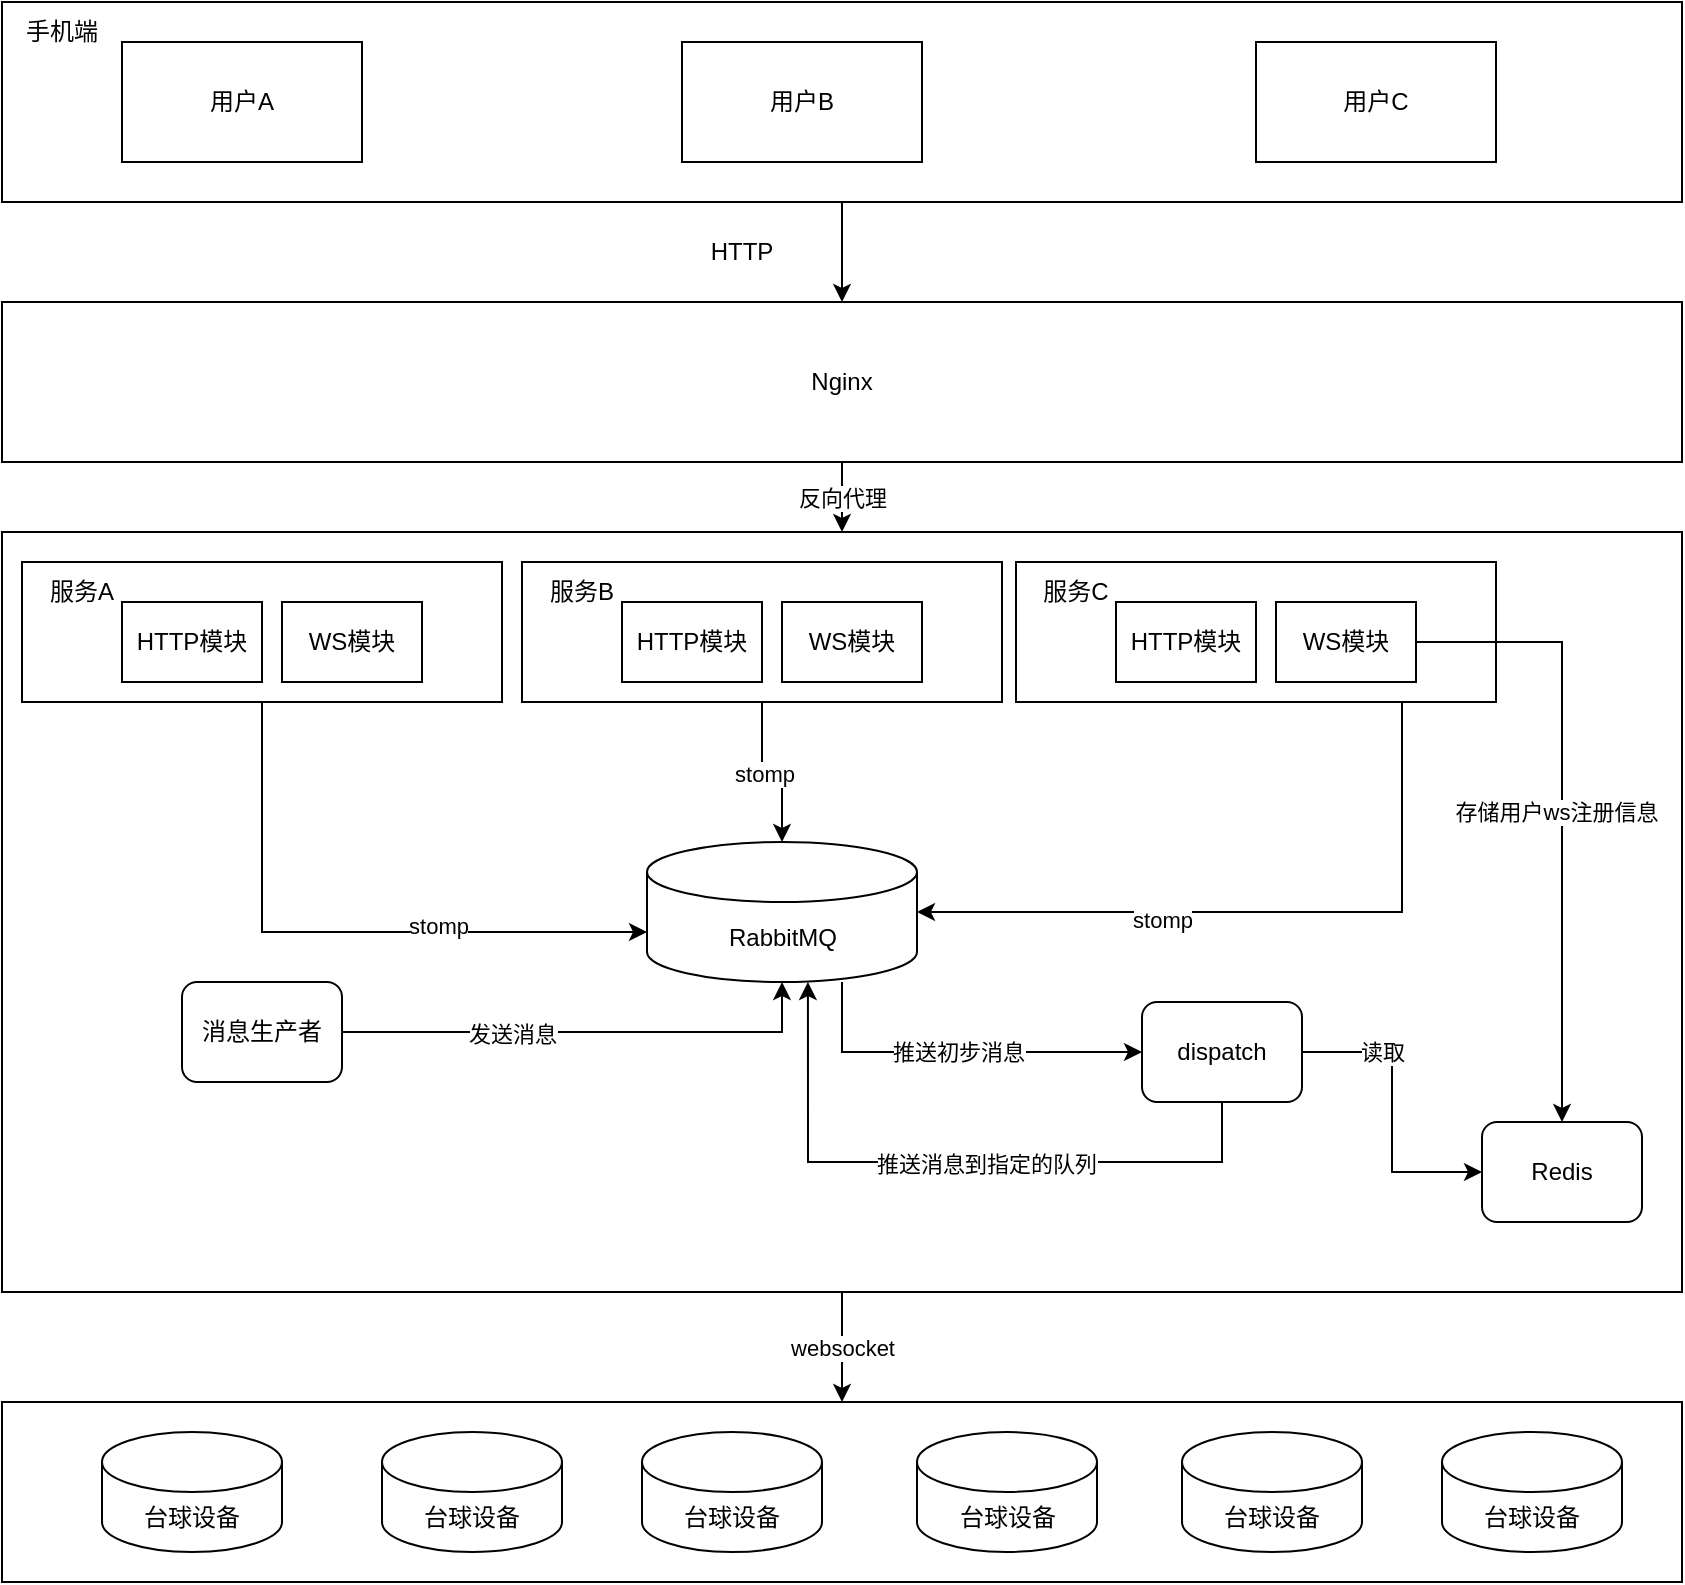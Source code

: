 <mxfile version="15.5.4" type="github">
  <diagram id="G8wTLtnxxF_a71g-igOY" name="Page-1">
    <mxGraphModel dx="2111" dy="822" grid="1" gridSize="10" guides="1" tooltips="1" connect="1" arrows="1" fold="1" page="1" pageScale="1" pageWidth="827" pageHeight="1169" math="0" shadow="0">
      <root>
        <mxCell id="0" />
        <mxCell id="1" parent="0" />
        <mxCell id="8IRLoSpyoqPYh5H4hLr8-58" value="websocket" style="edgeStyle=orthogonalEdgeStyle;rounded=0;orthogonalLoop=1;jettySize=auto;html=1;" edge="1" parent="1" source="8IRLoSpyoqPYh5H4hLr8-25" target="8IRLoSpyoqPYh5H4hLr8-57">
          <mxGeometry relative="1" as="geometry" />
        </mxCell>
        <mxCell id="8IRLoSpyoqPYh5H4hLr8-25" value="" style="rounded=0;whiteSpace=wrap;html=1;" vertex="1" parent="1">
          <mxGeometry x="80" y="325" width="840" height="380" as="geometry" />
        </mxCell>
        <mxCell id="8IRLoSpyoqPYh5H4hLr8-8" value="" style="group" vertex="1" connectable="0" parent="1">
          <mxGeometry x="90" y="340" width="240" height="70" as="geometry" />
        </mxCell>
        <mxCell id="8IRLoSpyoqPYh5H4hLr8-3" value="" style="rounded=0;whiteSpace=wrap;html=1;" vertex="1" parent="8IRLoSpyoqPYh5H4hLr8-8">
          <mxGeometry width="240" height="70" as="geometry" />
        </mxCell>
        <mxCell id="8IRLoSpyoqPYh5H4hLr8-4" value="服务A" style="text;html=1;strokeColor=none;fillColor=none;align=center;verticalAlign=middle;whiteSpace=wrap;rounded=0;" vertex="1" parent="8IRLoSpyoqPYh5H4hLr8-8">
          <mxGeometry width="60" height="30" as="geometry" />
        </mxCell>
        <mxCell id="8IRLoSpyoqPYh5H4hLr8-5" value="WS模块" style="rounded=0;whiteSpace=wrap;html=1;" vertex="1" parent="8IRLoSpyoqPYh5H4hLr8-8">
          <mxGeometry x="130" y="20" width="70" height="40" as="geometry" />
        </mxCell>
        <mxCell id="8IRLoSpyoqPYh5H4hLr8-13" value="HTTP模块" style="rounded=0;whiteSpace=wrap;html=1;" vertex="1" parent="8IRLoSpyoqPYh5H4hLr8-8">
          <mxGeometry x="50" y="20" width="70" height="40" as="geometry" />
        </mxCell>
        <mxCell id="8IRLoSpyoqPYh5H4hLr8-9" value="" style="group" vertex="1" connectable="0" parent="1">
          <mxGeometry x="340" y="340" width="240" height="70" as="geometry" />
        </mxCell>
        <mxCell id="8IRLoSpyoqPYh5H4hLr8-10" value="" style="rounded=0;whiteSpace=wrap;html=1;" vertex="1" parent="8IRLoSpyoqPYh5H4hLr8-9">
          <mxGeometry width="240" height="70" as="geometry" />
        </mxCell>
        <mxCell id="8IRLoSpyoqPYh5H4hLr8-11" value="服务B" style="text;html=1;strokeColor=none;fillColor=none;align=center;verticalAlign=middle;whiteSpace=wrap;rounded=0;" vertex="1" parent="8IRLoSpyoqPYh5H4hLr8-9">
          <mxGeometry width="60" height="30" as="geometry" />
        </mxCell>
        <mxCell id="8IRLoSpyoqPYh5H4hLr8-12" value="WS模块" style="rounded=0;whiteSpace=wrap;html=1;" vertex="1" parent="8IRLoSpyoqPYh5H4hLr8-9">
          <mxGeometry x="130" y="20" width="70" height="40" as="geometry" />
        </mxCell>
        <mxCell id="8IRLoSpyoqPYh5H4hLr8-14" value="HTTP模块" style="rounded=0;whiteSpace=wrap;html=1;" vertex="1" parent="8IRLoSpyoqPYh5H4hLr8-9">
          <mxGeometry x="50" y="20" width="70" height="40" as="geometry" />
        </mxCell>
        <mxCell id="8IRLoSpyoqPYh5H4hLr8-15" value="" style="group" vertex="1" connectable="0" parent="1">
          <mxGeometry x="587" y="340" width="240" height="70" as="geometry" />
        </mxCell>
        <mxCell id="8IRLoSpyoqPYh5H4hLr8-16" value="" style="rounded=0;whiteSpace=wrap;html=1;" vertex="1" parent="8IRLoSpyoqPYh5H4hLr8-15">
          <mxGeometry width="240" height="70" as="geometry" />
        </mxCell>
        <mxCell id="8IRLoSpyoqPYh5H4hLr8-17" value="服务C" style="text;html=1;strokeColor=none;fillColor=none;align=center;verticalAlign=middle;whiteSpace=wrap;rounded=0;" vertex="1" parent="8IRLoSpyoqPYh5H4hLr8-15">
          <mxGeometry width="60" height="30" as="geometry" />
        </mxCell>
        <mxCell id="8IRLoSpyoqPYh5H4hLr8-18" value="WS模块" style="rounded=0;whiteSpace=wrap;html=1;" vertex="1" parent="8IRLoSpyoqPYh5H4hLr8-15">
          <mxGeometry x="130" y="20" width="70" height="40" as="geometry" />
        </mxCell>
        <mxCell id="8IRLoSpyoqPYh5H4hLr8-19" value="HTTP模块" style="rounded=0;whiteSpace=wrap;html=1;" vertex="1" parent="8IRLoSpyoqPYh5H4hLr8-15">
          <mxGeometry x="50" y="20" width="70" height="40" as="geometry" />
        </mxCell>
        <mxCell id="8IRLoSpyoqPYh5H4hLr8-29" value="反向代理" style="edgeStyle=orthogonalEdgeStyle;rounded=0;orthogonalLoop=1;jettySize=auto;html=1;entryX=0.5;entryY=0;entryDx=0;entryDy=0;" edge="1" parent="1" source="8IRLoSpyoqPYh5H4hLr8-23" target="8IRLoSpyoqPYh5H4hLr8-25">
          <mxGeometry relative="1" as="geometry" />
        </mxCell>
        <mxCell id="8IRLoSpyoqPYh5H4hLr8-23" value="Nginx" style="rounded=0;whiteSpace=wrap;html=1;" vertex="1" parent="1">
          <mxGeometry x="80" y="210" width="840" height="80" as="geometry" />
        </mxCell>
        <mxCell id="8IRLoSpyoqPYh5H4hLr8-26" value="" style="group" vertex="1" connectable="0" parent="1">
          <mxGeometry x="80" y="60" width="840" height="100" as="geometry" />
        </mxCell>
        <mxCell id="8IRLoSpyoqPYh5H4hLr8-24" value="" style="rounded=0;whiteSpace=wrap;html=1;" vertex="1" parent="8IRLoSpyoqPYh5H4hLr8-26">
          <mxGeometry width="840" height="100" as="geometry" />
        </mxCell>
        <mxCell id="8IRLoSpyoqPYh5H4hLr8-1" value="用户A" style="rounded=0;whiteSpace=wrap;html=1;" vertex="1" parent="8IRLoSpyoqPYh5H4hLr8-26">
          <mxGeometry x="60" y="20" width="120" height="60" as="geometry" />
        </mxCell>
        <mxCell id="8IRLoSpyoqPYh5H4hLr8-2" value="用户B" style="rounded=0;whiteSpace=wrap;html=1;" vertex="1" parent="8IRLoSpyoqPYh5H4hLr8-26">
          <mxGeometry x="340" y="20" width="120" height="60" as="geometry" />
        </mxCell>
        <mxCell id="8IRLoSpyoqPYh5H4hLr8-20" value="用户C" style="rounded=0;whiteSpace=wrap;html=1;" vertex="1" parent="8IRLoSpyoqPYh5H4hLr8-26">
          <mxGeometry x="627" y="20" width="120" height="60" as="geometry" />
        </mxCell>
        <mxCell id="8IRLoSpyoqPYh5H4hLr8-56" value="手机端" style="text;html=1;strokeColor=none;fillColor=none;align=center;verticalAlign=middle;whiteSpace=wrap;rounded=0;" vertex="1" parent="8IRLoSpyoqPYh5H4hLr8-26">
          <mxGeometry width="60" height="30" as="geometry" />
        </mxCell>
        <mxCell id="8IRLoSpyoqPYh5H4hLr8-27" style="edgeStyle=orthogonalEdgeStyle;rounded=0;orthogonalLoop=1;jettySize=auto;html=1;entryX=0.5;entryY=0;entryDx=0;entryDy=0;" edge="1" parent="1" source="8IRLoSpyoqPYh5H4hLr8-24" target="8IRLoSpyoqPYh5H4hLr8-23">
          <mxGeometry relative="1" as="geometry" />
        </mxCell>
        <mxCell id="8IRLoSpyoqPYh5H4hLr8-28" value="HTTP" style="text;html=1;strokeColor=none;fillColor=none;align=center;verticalAlign=middle;whiteSpace=wrap;rounded=0;" vertex="1" parent="1">
          <mxGeometry x="420" y="170" width="60" height="30" as="geometry" />
        </mxCell>
        <mxCell id="8IRLoSpyoqPYh5H4hLr8-46" value="推送初步消息" style="edgeStyle=orthogonalEdgeStyle;rounded=0;orthogonalLoop=1;jettySize=auto;html=1;entryX=0;entryY=0.5;entryDx=0;entryDy=0;" edge="1" parent="1" source="8IRLoSpyoqPYh5H4hLr8-30" target="8IRLoSpyoqPYh5H4hLr8-40">
          <mxGeometry relative="1" as="geometry">
            <Array as="points">
              <mxPoint x="500" y="585" />
            </Array>
          </mxGeometry>
        </mxCell>
        <mxCell id="8IRLoSpyoqPYh5H4hLr8-30" value="RabbitMQ" style="shape=cylinder3;whiteSpace=wrap;html=1;boundedLbl=1;backgroundOutline=1;size=15;" vertex="1" parent="1">
          <mxGeometry x="402.5" y="480" width="135" height="70" as="geometry" />
        </mxCell>
        <mxCell id="8IRLoSpyoqPYh5H4hLr8-31" style="edgeStyle=orthogonalEdgeStyle;rounded=0;orthogonalLoop=1;jettySize=auto;html=1;entryX=0;entryY=0;entryDx=0;entryDy=45;entryPerimeter=0;" edge="1" parent="1" source="8IRLoSpyoqPYh5H4hLr8-3" target="8IRLoSpyoqPYh5H4hLr8-30">
          <mxGeometry relative="1" as="geometry">
            <Array as="points">
              <mxPoint x="210" y="525" />
            </Array>
          </mxGeometry>
        </mxCell>
        <mxCell id="8IRLoSpyoqPYh5H4hLr8-34" value="stomp" style="edgeLabel;html=1;align=center;verticalAlign=middle;resizable=0;points=[];" vertex="1" connectable="0" parent="8IRLoSpyoqPYh5H4hLr8-31">
          <mxGeometry x="0.316" y="3" relative="1" as="geometry">
            <mxPoint as="offset" />
          </mxGeometry>
        </mxCell>
        <mxCell id="8IRLoSpyoqPYh5H4hLr8-32" style="edgeStyle=orthogonalEdgeStyle;rounded=0;orthogonalLoop=1;jettySize=auto;html=1;entryX=0.5;entryY=0;entryDx=0;entryDy=0;entryPerimeter=0;" edge="1" parent="1" source="8IRLoSpyoqPYh5H4hLr8-10" target="8IRLoSpyoqPYh5H4hLr8-30">
          <mxGeometry relative="1" as="geometry" />
        </mxCell>
        <mxCell id="8IRLoSpyoqPYh5H4hLr8-35" value="stomp" style="edgeLabel;html=1;align=center;verticalAlign=middle;resizable=0;points=[];" vertex="1" connectable="0" parent="8IRLoSpyoqPYh5H4hLr8-32">
          <mxGeometry x="-0.114" y="-1" relative="1" as="geometry">
            <mxPoint as="offset" />
          </mxGeometry>
        </mxCell>
        <mxCell id="8IRLoSpyoqPYh5H4hLr8-33" style="edgeStyle=orthogonalEdgeStyle;rounded=0;orthogonalLoop=1;jettySize=auto;html=1;entryX=1;entryY=0.5;entryDx=0;entryDy=0;entryPerimeter=0;" edge="1" parent="1" source="8IRLoSpyoqPYh5H4hLr8-16" target="8IRLoSpyoqPYh5H4hLr8-30">
          <mxGeometry relative="1" as="geometry">
            <Array as="points">
              <mxPoint x="780" y="515" />
            </Array>
          </mxGeometry>
        </mxCell>
        <mxCell id="8IRLoSpyoqPYh5H4hLr8-36" value="stomp" style="edgeLabel;html=1;align=center;verticalAlign=middle;resizable=0;points=[];" vertex="1" connectable="0" parent="8IRLoSpyoqPYh5H4hLr8-33">
          <mxGeometry x="0.298" y="4" relative="1" as="geometry">
            <mxPoint as="offset" />
          </mxGeometry>
        </mxCell>
        <mxCell id="8IRLoSpyoqPYh5H4hLr8-38" style="edgeStyle=orthogonalEdgeStyle;rounded=0;orthogonalLoop=1;jettySize=auto;html=1;entryX=0.5;entryY=1;entryDx=0;entryDy=0;entryPerimeter=0;" edge="1" parent="1" source="8IRLoSpyoqPYh5H4hLr8-37" target="8IRLoSpyoqPYh5H4hLr8-30">
          <mxGeometry relative="1" as="geometry" />
        </mxCell>
        <mxCell id="8IRLoSpyoqPYh5H4hLr8-39" value="发送消息" style="edgeLabel;html=1;align=center;verticalAlign=middle;resizable=0;points=[];" vertex="1" connectable="0" parent="8IRLoSpyoqPYh5H4hLr8-38">
          <mxGeometry x="-0.309" y="-1" relative="1" as="geometry">
            <mxPoint as="offset" />
          </mxGeometry>
        </mxCell>
        <mxCell id="8IRLoSpyoqPYh5H4hLr8-37" value="消息生产者" style="rounded=1;whiteSpace=wrap;html=1;" vertex="1" parent="1">
          <mxGeometry x="170" y="550" width="80" height="50" as="geometry" />
        </mxCell>
        <mxCell id="8IRLoSpyoqPYh5H4hLr8-47" style="edgeStyle=orthogonalEdgeStyle;rounded=0;orthogonalLoop=1;jettySize=auto;html=1;entryX=0.596;entryY=1;entryDx=0;entryDy=0;entryPerimeter=0;" edge="1" parent="1" source="8IRLoSpyoqPYh5H4hLr8-40" target="8IRLoSpyoqPYh5H4hLr8-30">
          <mxGeometry relative="1" as="geometry">
            <Array as="points">
              <mxPoint x="690" y="640" />
              <mxPoint x="483" y="640" />
            </Array>
          </mxGeometry>
        </mxCell>
        <mxCell id="8IRLoSpyoqPYh5H4hLr8-50" value="推送消息到指定的队列" style="edgeLabel;html=1;align=center;verticalAlign=middle;resizable=0;points=[];" vertex="1" connectable="0" parent="8IRLoSpyoqPYh5H4hLr8-47">
          <mxGeometry x="-0.095" y="1" relative="1" as="geometry">
            <mxPoint as="offset" />
          </mxGeometry>
        </mxCell>
        <mxCell id="8IRLoSpyoqPYh5H4hLr8-48" style="edgeStyle=orthogonalEdgeStyle;rounded=0;orthogonalLoop=1;jettySize=auto;html=1;entryX=0;entryY=0.5;entryDx=0;entryDy=0;" edge="1" parent="1" source="8IRLoSpyoqPYh5H4hLr8-40" target="8IRLoSpyoqPYh5H4hLr8-41">
          <mxGeometry relative="1" as="geometry" />
        </mxCell>
        <mxCell id="8IRLoSpyoqPYh5H4hLr8-49" value="读取" style="edgeLabel;html=1;align=center;verticalAlign=middle;resizable=0;points=[];" vertex="1" connectable="0" parent="8IRLoSpyoqPYh5H4hLr8-48">
          <mxGeometry x="-0.467" relative="1" as="geometry">
            <mxPoint as="offset" />
          </mxGeometry>
        </mxCell>
        <mxCell id="8IRLoSpyoqPYh5H4hLr8-40" value="dispatch" style="rounded=1;whiteSpace=wrap;html=1;" vertex="1" parent="1">
          <mxGeometry x="650" y="560" width="80" height="50" as="geometry" />
        </mxCell>
        <mxCell id="8IRLoSpyoqPYh5H4hLr8-41" value="Redis" style="rounded=1;whiteSpace=wrap;html=1;" vertex="1" parent="1">
          <mxGeometry x="820" y="620" width="80" height="50" as="geometry" />
        </mxCell>
        <mxCell id="8IRLoSpyoqPYh5H4hLr8-42" style="edgeStyle=orthogonalEdgeStyle;rounded=0;orthogonalLoop=1;jettySize=auto;html=1;" edge="1" parent="1" source="8IRLoSpyoqPYh5H4hLr8-18" target="8IRLoSpyoqPYh5H4hLr8-41">
          <mxGeometry relative="1" as="geometry" />
        </mxCell>
        <mxCell id="8IRLoSpyoqPYh5H4hLr8-45" value="存储用户ws注册信息" style="edgeLabel;html=1;align=center;verticalAlign=middle;resizable=0;points=[];" vertex="1" connectable="0" parent="8IRLoSpyoqPYh5H4hLr8-42">
          <mxGeometry x="0.007" y="-3" relative="1" as="geometry">
            <mxPoint as="offset" />
          </mxGeometry>
        </mxCell>
        <mxCell id="8IRLoSpyoqPYh5H4hLr8-57" value="" style="rounded=0;whiteSpace=wrap;html=1;" vertex="1" parent="1">
          <mxGeometry x="80" y="760" width="840" height="90" as="geometry" />
        </mxCell>
        <mxCell id="8IRLoSpyoqPYh5H4hLr8-59" value="台球设备" style="shape=cylinder3;whiteSpace=wrap;html=1;boundedLbl=1;backgroundOutline=1;size=15;" vertex="1" parent="1">
          <mxGeometry x="130" y="775" width="90" height="60" as="geometry" />
        </mxCell>
        <mxCell id="8IRLoSpyoqPYh5H4hLr8-62" value="台球设备" style="shape=cylinder3;whiteSpace=wrap;html=1;boundedLbl=1;backgroundOutline=1;size=15;" vertex="1" parent="1">
          <mxGeometry x="270" y="775" width="90" height="60" as="geometry" />
        </mxCell>
        <mxCell id="8IRLoSpyoqPYh5H4hLr8-63" value="台球设备" style="shape=cylinder3;whiteSpace=wrap;html=1;boundedLbl=1;backgroundOutline=1;size=15;" vertex="1" parent="1">
          <mxGeometry x="400" y="775" width="90" height="60" as="geometry" />
        </mxCell>
        <mxCell id="8IRLoSpyoqPYh5H4hLr8-64" value="台球设备" style="shape=cylinder3;whiteSpace=wrap;html=1;boundedLbl=1;backgroundOutline=1;size=15;" vertex="1" parent="1">
          <mxGeometry x="537.5" y="775" width="90" height="60" as="geometry" />
        </mxCell>
        <mxCell id="8IRLoSpyoqPYh5H4hLr8-65" value="台球设备" style="shape=cylinder3;whiteSpace=wrap;html=1;boundedLbl=1;backgroundOutline=1;size=15;" vertex="1" parent="1">
          <mxGeometry x="670" y="775" width="90" height="60" as="geometry" />
        </mxCell>
        <mxCell id="8IRLoSpyoqPYh5H4hLr8-66" value="台球设备" style="shape=cylinder3;whiteSpace=wrap;html=1;boundedLbl=1;backgroundOutline=1;size=15;" vertex="1" parent="1">
          <mxGeometry x="800" y="775" width="90" height="60" as="geometry" />
        </mxCell>
      </root>
    </mxGraphModel>
  </diagram>
</mxfile>
